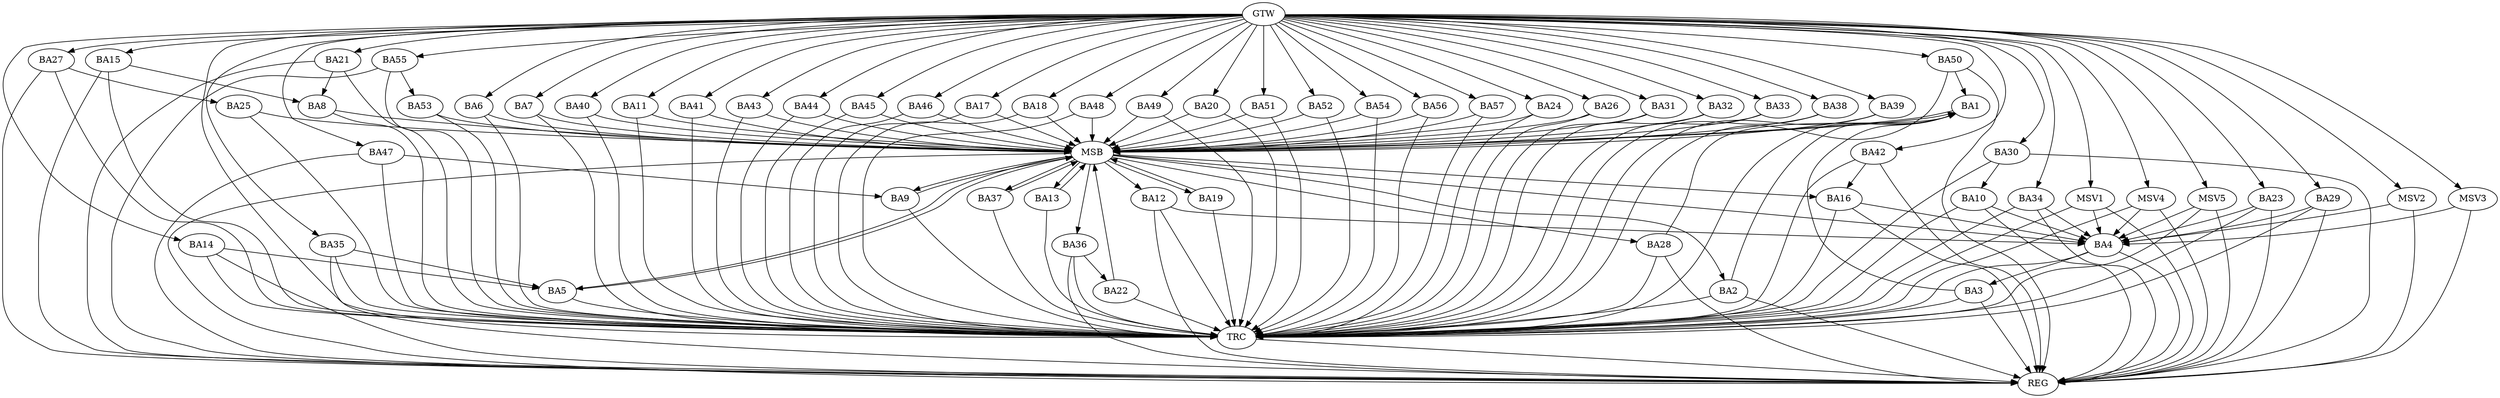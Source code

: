 strict digraph G {
  BA1 [ label="BA1" ];
  BA2 [ label="BA2" ];
  BA3 [ label="BA3" ];
  BA4 [ label="BA4" ];
  BA5 [ label="BA5" ];
  BA6 [ label="BA6" ];
  BA7 [ label="BA7" ];
  BA8 [ label="BA8" ];
  BA9 [ label="BA9" ];
  BA10 [ label="BA10" ];
  BA11 [ label="BA11" ];
  BA12 [ label="BA12" ];
  BA13 [ label="BA13" ];
  BA14 [ label="BA14" ];
  BA15 [ label="BA15" ];
  BA16 [ label="BA16" ];
  BA17 [ label="BA17" ];
  BA18 [ label="BA18" ];
  BA19 [ label="BA19" ];
  BA20 [ label="BA20" ];
  BA21 [ label="BA21" ];
  BA22 [ label="BA22" ];
  BA23 [ label="BA23" ];
  BA24 [ label="BA24" ];
  BA25 [ label="BA25" ];
  BA26 [ label="BA26" ];
  BA27 [ label="BA27" ];
  BA28 [ label="BA28" ];
  BA29 [ label="BA29" ];
  BA30 [ label="BA30" ];
  BA31 [ label="BA31" ];
  BA32 [ label="BA32" ];
  BA33 [ label="BA33" ];
  BA34 [ label="BA34" ];
  BA35 [ label="BA35" ];
  BA36 [ label="BA36" ];
  BA37 [ label="BA37" ];
  BA38 [ label="BA38" ];
  BA39 [ label="BA39" ];
  BA40 [ label="BA40" ];
  BA41 [ label="BA41" ];
  BA42 [ label="BA42" ];
  BA43 [ label="BA43" ];
  BA44 [ label="BA44" ];
  BA45 [ label="BA45" ];
  BA46 [ label="BA46" ];
  BA47 [ label="BA47" ];
  BA48 [ label="BA48" ];
  BA49 [ label="BA49" ];
  BA50 [ label="BA50" ];
  BA51 [ label="BA51" ];
  BA52 [ label="BA52" ];
  BA53 [ label="BA53" ];
  BA54 [ label="BA54" ];
  BA55 [ label="BA55" ];
  BA56 [ label="BA56" ];
  BA57 [ label="BA57" ];
  GTW [ label="GTW" ];
  REG [ label="REG" ];
  MSB [ label="MSB" ];
  TRC [ label="TRC" ];
  MSV1 [ label="MSV1" ];
  MSV2 [ label="MSV2" ];
  MSV3 [ label="MSV3" ];
  MSV4 [ label="MSV4" ];
  MSV5 [ label="MSV5" ];
  BA2 -> BA1;
  BA3 -> BA1;
  BA4 -> BA3;
  BA10 -> BA4;
  BA12 -> BA4;
  BA14 -> BA5;
  BA15 -> BA8;
  BA16 -> BA4;
  BA21 -> BA8;
  BA23 -> BA4;
  BA27 -> BA25;
  BA28 -> BA1;
  BA29 -> BA4;
  BA30 -> BA10;
  BA34 -> BA4;
  BA35 -> BA5;
  BA36 -> BA22;
  BA42 -> BA16;
  BA47 -> BA9;
  BA50 -> BA1;
  BA55 -> BA53;
  GTW -> BA6;
  GTW -> BA7;
  GTW -> BA11;
  GTW -> BA14;
  GTW -> BA15;
  GTW -> BA17;
  GTW -> BA18;
  GTW -> BA20;
  GTW -> BA21;
  GTW -> BA23;
  GTW -> BA24;
  GTW -> BA26;
  GTW -> BA27;
  GTW -> BA29;
  GTW -> BA30;
  GTW -> BA31;
  GTW -> BA32;
  GTW -> BA33;
  GTW -> BA34;
  GTW -> BA35;
  GTW -> BA38;
  GTW -> BA39;
  GTW -> BA40;
  GTW -> BA41;
  GTW -> BA42;
  GTW -> BA43;
  GTW -> BA44;
  GTW -> BA45;
  GTW -> BA46;
  GTW -> BA47;
  GTW -> BA48;
  GTW -> BA49;
  GTW -> BA50;
  GTW -> BA51;
  GTW -> BA52;
  GTW -> BA54;
  GTW -> BA55;
  GTW -> BA56;
  GTW -> BA57;
  BA2 -> REG;
  BA3 -> REG;
  BA4 -> REG;
  BA10 -> REG;
  BA12 -> REG;
  BA14 -> REG;
  BA15 -> REG;
  BA16 -> REG;
  BA21 -> REG;
  BA23 -> REG;
  BA27 -> REG;
  BA28 -> REG;
  BA29 -> REG;
  BA30 -> REG;
  BA34 -> REG;
  BA35 -> REG;
  BA36 -> REG;
  BA42 -> REG;
  BA47 -> REG;
  BA50 -> REG;
  BA55 -> REG;
  BA1 -> MSB;
  MSB -> BA2;
  MSB -> REG;
  BA5 -> MSB;
  MSB -> BA4;
  BA6 -> MSB;
  BA7 -> MSB;
  MSB -> BA5;
  BA8 -> MSB;
  BA9 -> MSB;
  MSB -> BA1;
  BA11 -> MSB;
  BA13 -> MSB;
  BA17 -> MSB;
  MSB -> BA13;
  BA18 -> MSB;
  BA19 -> MSB;
  MSB -> BA16;
  BA20 -> MSB;
  MSB -> BA9;
  BA22 -> MSB;
  BA24 -> MSB;
  BA25 -> MSB;
  BA26 -> MSB;
  BA31 -> MSB;
  BA32 -> MSB;
  MSB -> BA19;
  BA33 -> MSB;
  MSB -> BA28;
  BA37 -> MSB;
  MSB -> BA36;
  BA38 -> MSB;
  BA39 -> MSB;
  BA40 -> MSB;
  BA41 -> MSB;
  BA43 -> MSB;
  MSB -> BA12;
  BA44 -> MSB;
  BA45 -> MSB;
  BA46 -> MSB;
  BA48 -> MSB;
  BA49 -> MSB;
  BA51 -> MSB;
  BA52 -> MSB;
  MSB -> BA37;
  BA53 -> MSB;
  BA54 -> MSB;
  BA56 -> MSB;
  BA57 -> MSB;
  BA1 -> TRC;
  BA2 -> TRC;
  BA3 -> TRC;
  BA4 -> TRC;
  BA5 -> TRC;
  BA6 -> TRC;
  BA7 -> TRC;
  BA8 -> TRC;
  BA9 -> TRC;
  BA10 -> TRC;
  BA11 -> TRC;
  BA12 -> TRC;
  BA13 -> TRC;
  BA14 -> TRC;
  BA15 -> TRC;
  BA16 -> TRC;
  BA17 -> TRC;
  BA18 -> TRC;
  BA19 -> TRC;
  BA20 -> TRC;
  BA21 -> TRC;
  BA22 -> TRC;
  BA23 -> TRC;
  BA24 -> TRC;
  BA25 -> TRC;
  BA26 -> TRC;
  BA27 -> TRC;
  BA28 -> TRC;
  BA29 -> TRC;
  BA30 -> TRC;
  BA31 -> TRC;
  BA32 -> TRC;
  BA33 -> TRC;
  BA34 -> TRC;
  BA35 -> TRC;
  BA36 -> TRC;
  BA37 -> TRC;
  BA38 -> TRC;
  BA39 -> TRC;
  BA40 -> TRC;
  BA41 -> TRC;
  BA42 -> TRC;
  BA43 -> TRC;
  BA44 -> TRC;
  BA45 -> TRC;
  BA46 -> TRC;
  BA47 -> TRC;
  BA48 -> TRC;
  BA49 -> TRC;
  BA50 -> TRC;
  BA51 -> TRC;
  BA52 -> TRC;
  BA53 -> TRC;
  BA54 -> TRC;
  BA55 -> TRC;
  BA56 -> TRC;
  BA57 -> TRC;
  GTW -> TRC;
  TRC -> REG;
  MSV1 -> BA4;
  MSV2 -> BA4;
  MSV3 -> BA4;
  MSV4 -> BA4;
  MSV5 -> BA4;
  GTW -> MSV1;
  MSV1 -> REG;
  MSV1 -> TRC;
  GTW -> MSV2;
  MSV2 -> REG;
  GTW -> MSV3;
  MSV3 -> REG;
  GTW -> MSV4;
  MSV4 -> REG;
  MSV4 -> TRC;
  GTW -> MSV5;
  MSV5 -> REG;
  MSV5 -> TRC;
}
